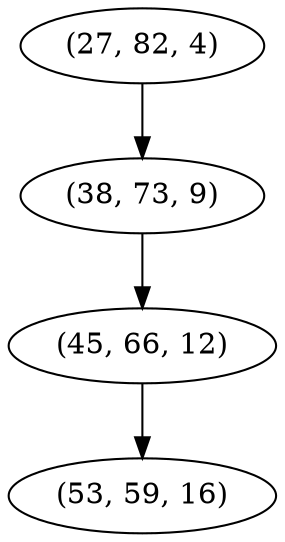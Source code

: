 digraph tree {
    "(27, 82, 4)";
    "(38, 73, 9)";
    "(45, 66, 12)";
    "(53, 59, 16)";
    "(27, 82, 4)" -> "(38, 73, 9)";
    "(38, 73, 9)" -> "(45, 66, 12)";
    "(45, 66, 12)" -> "(53, 59, 16)";
}
